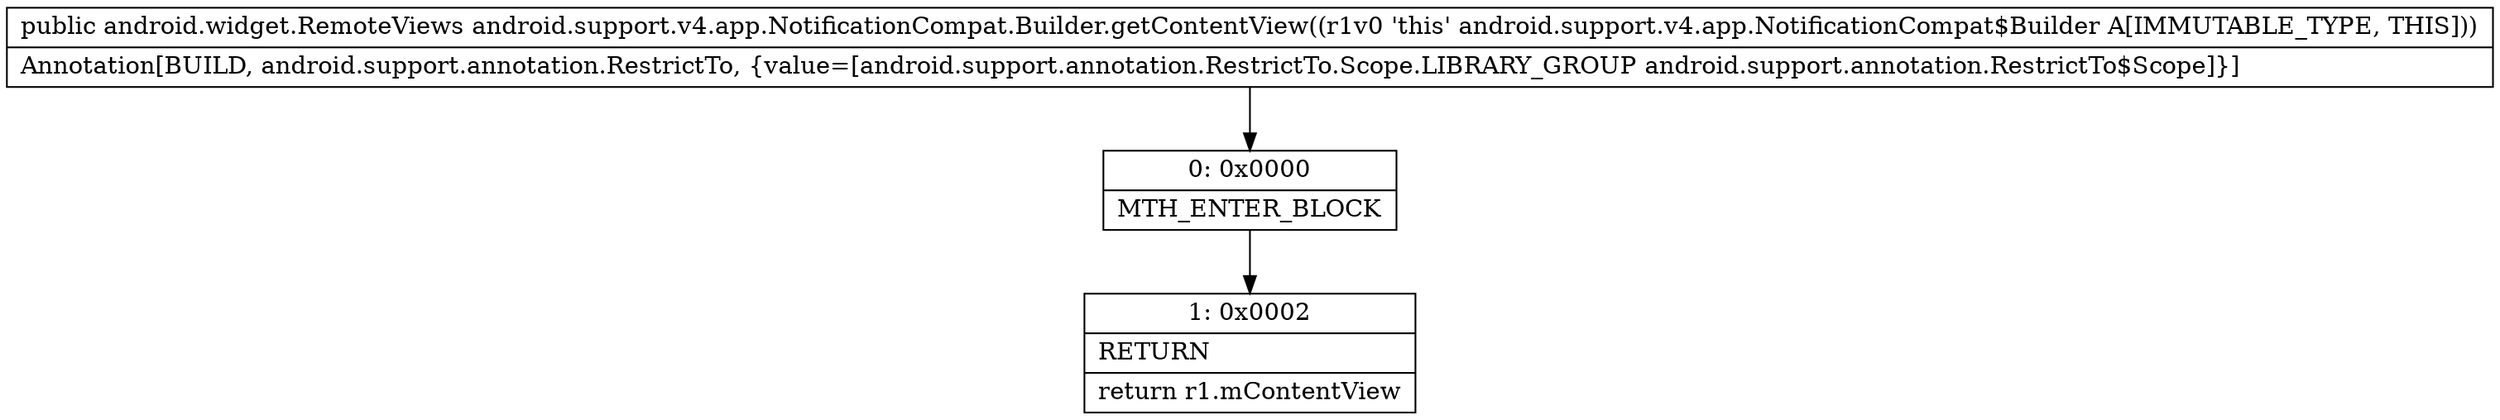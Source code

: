 digraph "CFG forandroid.support.v4.app.NotificationCompat.Builder.getContentView()Landroid\/widget\/RemoteViews;" {
Node_0 [shape=record,label="{0\:\ 0x0000|MTH_ENTER_BLOCK\l}"];
Node_1 [shape=record,label="{1\:\ 0x0002|RETURN\l|return r1.mContentView\l}"];
MethodNode[shape=record,label="{public android.widget.RemoteViews android.support.v4.app.NotificationCompat.Builder.getContentView((r1v0 'this' android.support.v4.app.NotificationCompat$Builder A[IMMUTABLE_TYPE, THIS]))  | Annotation[BUILD, android.support.annotation.RestrictTo, \{value=[android.support.annotation.RestrictTo.Scope.LIBRARY_GROUP android.support.annotation.RestrictTo$Scope]\}]\l}"];
MethodNode -> Node_0;
Node_0 -> Node_1;
}

